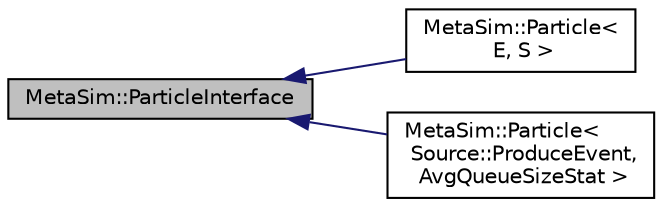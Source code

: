 digraph "MetaSim::ParticleInterface"
{
  edge [fontname="Helvetica",fontsize="10",labelfontname="Helvetica",labelfontsize="10"];
  node [fontname="Helvetica",fontsize="10",shape=record];
  rankdir="LR";
  Node1 [label="MetaSim::ParticleInterface",height=0.2,width=0.4,color="black", fillcolor="grey75", style="filled", fontcolor="black"];
  Node1 -> Node2 [dir="back",color="midnightblue",fontsize="10",style="solid",fontname="Helvetica"];
  Node2 [label="MetaSim::Particle\<\l E, S \>",height=0.2,width=0.4,color="black", fillcolor="white", style="filled",URL="$df/d0b/classMetaSim_1_1Particle.html"];
  Node1 -> Node3 [dir="back",color="midnightblue",fontsize="10",style="solid",fontname="Helvetica"];
  Node3 [label="MetaSim::Particle\<\l Source::ProduceEvent,\l AvgQueueSizeStat \>",height=0.2,width=0.4,color="black", fillcolor="white", style="filled",URL="$df/d0b/classMetaSim_1_1Particle.html"];
}
